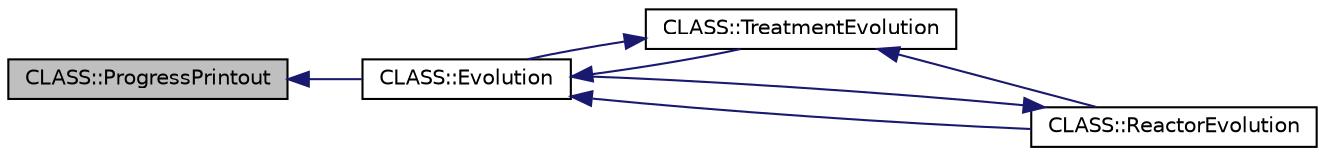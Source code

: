 digraph G
{
  edge [fontname="Helvetica",fontsize="10",labelfontname="Helvetica",labelfontsize="10"];
  node [fontname="Helvetica",fontsize="10",shape=record];
  rankdir="LR";
  Node1 [label="CLASS::ProgressPrintout",height=0.2,width=0.4,color="black", fillcolor="grey75", style="filled" fontcolor="black"];
  Node1 -> Node2 [dir="back",color="midnightblue",fontsize="10",style="solid",fontname="Helvetica"];
  Node2 [label="CLASS::Evolution",height=0.2,width=0.4,color="black", fillcolor="white", style="filled",URL="$class_c_l_a_s_s.html#a4102b9e64bbd2f7de9d06b553b8b2131",tooltip="Do the Evolution."];
  Node2 -> Node3 [dir="back",color="midnightblue",fontsize="10",style="solid",fontname="Helvetica"];
  Node3 [label="CLASS::TreatmentEvolution",height=0.2,width=0.4,color="black", fillcolor="white", style="filled",URL="$class_c_l_a_s_s.html#a81e2528b2c42caf959340ca806f4bb17",tooltip="Do TF Evolution."];
  Node3 -> Node4 [dir="back",color="midnightblue",fontsize="10",style="solid",fontname="Helvetica"];
  Node4 [label="CLASS::ReactorEvolution",height=0.2,width=0.4,color="black", fillcolor="white", style="filled",URL="$class_c_l_a_s_s.html#a97755b94d413c4cf81d2613609f97ce6",tooltip="Do the Reactor Evolution."];
  Node4 -> Node2 [dir="back",color="midnightblue",fontsize="10",style="solid",fontname="Helvetica"];
  Node3 -> Node2 [dir="back",color="midnightblue",fontsize="10",style="solid",fontname="Helvetica"];
  Node2 -> Node4 [dir="back",color="midnightblue",fontsize="10",style="solid",fontname="Helvetica"];
}
